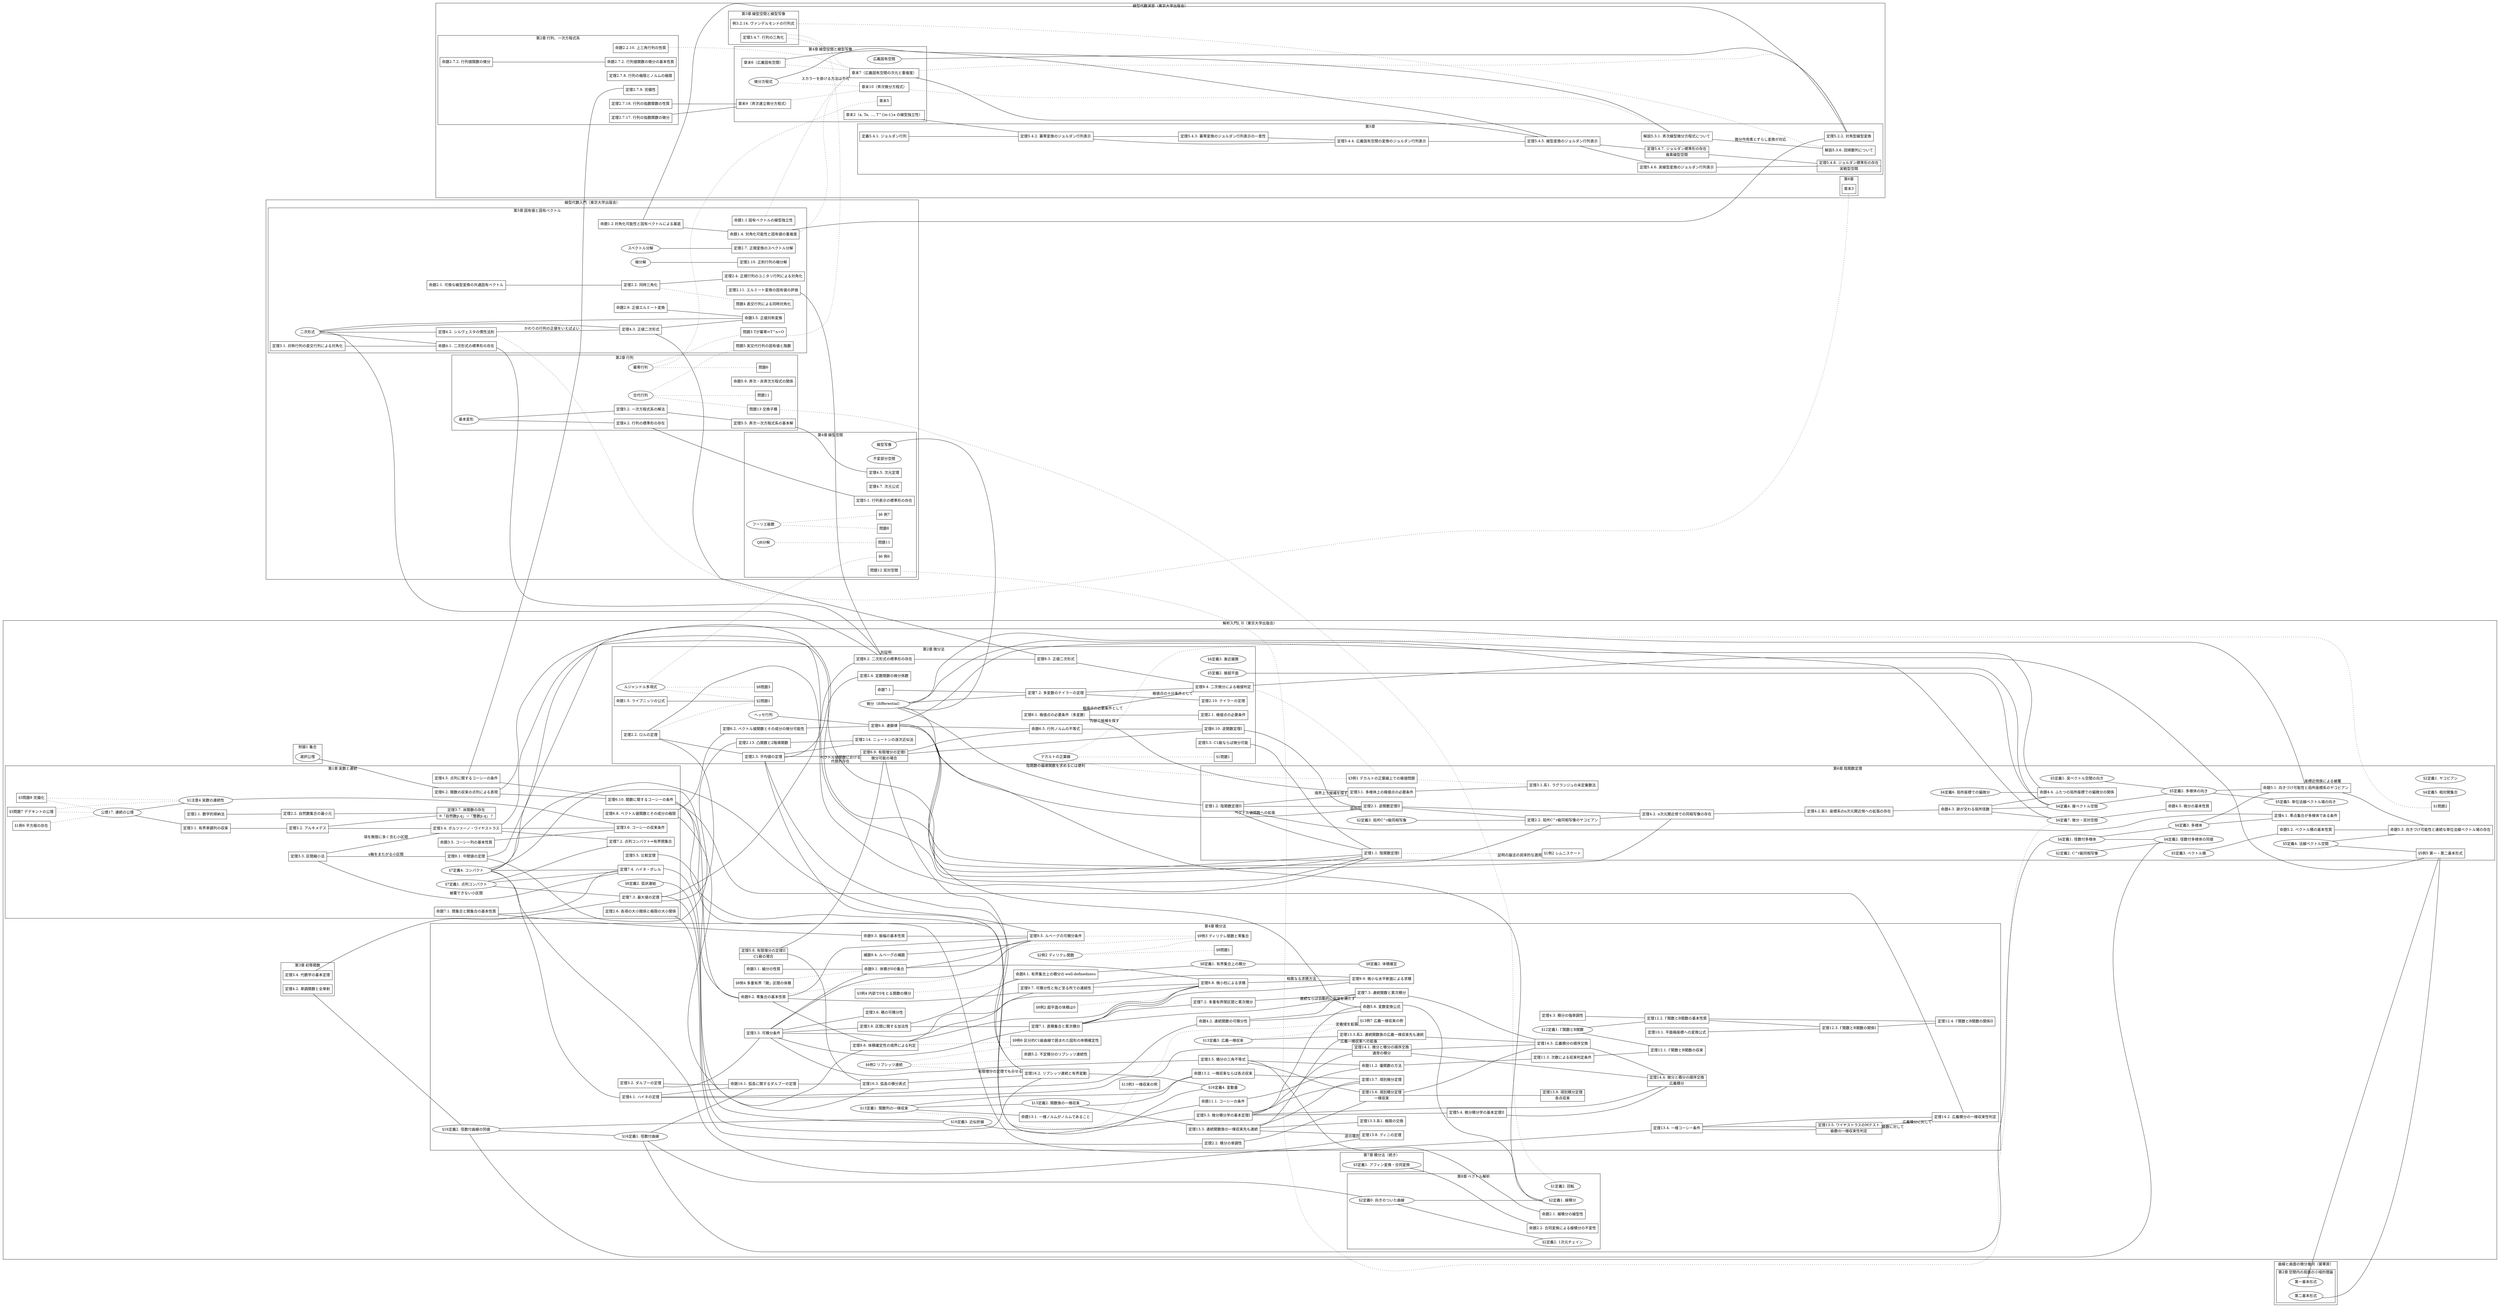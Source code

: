 graph math {
    graph [
        splines = true
        rankdir = RL
        ranksep=2
        overlap=false
    ]

    node [
        shape = box
    ]

    subgraph cluster_analysis {
        label = "解析入門I, II（東京大学出版会）"

        subgraph cluster_analysis_ex1 {
            label = "附録1 集合"

            a_axiom_ex1_1 [label="選択公理", shape=ellipse]
        }

        subgraph cluster_analysis_1 {
            label = "第1章 実数と連続"

            a_axiom_1_1_17 [label="公理17. 連続の公理", shape=ellipse]

            a_def_1_7_1 [label="§7定義1. 点列コンパクト", shape=ellipse]
            a_def_1_7_4 [label="§7定義4. コンパクト", shape=ellipse]
            a_def_1_8_2 [label="§8定義2. 弧状連結", shape=ellipse]

            a_prop_1_2_1 [label="定理2.1. 数学的帰納法"]
            a_prop_1_2_2 [label="定理2.2. 自然数集合の最小元"]
            a_prop_1_2_6 [label="定理2.6. 各項の大小関係と極限の大小関係"]
            a_prop_1_3_1 [label="定理3.1. 有界単調列の収束"]
            a_prop_1_3_2 [label="定理3.2. アルキメデス"]
            a_prop_1_3_3 [label="定理3.3. 区間縮小法"]
            a_prop_1_3_4 [label="定理3.4. ボルツァーノ・ワイヤストラス"]
            a_prop_1_3_5 [label="命題3.5. コーシー列の基本性質"]
            a_prop_1_3_6 [label="定理3.6. コーシーの収束条件"]
            a_prop_1_3_7 [label="定理3.7. 床関数の存在|※「自然数p,q」→「整数p,q」？", shape=record]
            a_prop_1_4_5 [label="定理4.5. 点列に関するコーシーの条件"]
            a_prop_1_5_5 [label="定理5.5. 比較定理"]
            a_prop_1_6_2 [label="定理6.2. 関数の収束の点列による表現"]
            a_prop_1_6_8 [label="定理6.8. ベクトル値関数とその成分の極限"]
            a_prop_1_6_10 [label="定理6.10. 関数に関するコーシーの条件"]
            a_prop_1_7_1 [label="命題7.1. 閉集合と開集合の基本性質"]
            a_prop_1_7_2 [label="定理7.2. 点列コンパクト⇔有界閉集合"]
            a_prop_1_7_3 [label="定理7.3. 最大値の定理"]
            a_prop_1_7_4 [label="定理7.4. ハイネ・ボレル"]
            a_prop_1_8_1 [label="定理8.1. 中間値の定理"]

            a_example_1_1_6 [label="§1例6 平方根の存在"]

            a_remark_1_1_4 [label="§1注意4 実数の連続性", shape=ellipse]

            a_problem_1_3_7 [label="§3問題7 デデキントの公理"]
            a_problem_1_3_8 [label="§3問題8 完備化"]
        }

        subgraph cluster_analysis_2 {
            label = "第2章 微分法"

            a_concept_2_1_a [label="デカルトの正葉線", shape=ellipse]
            a_concept_2_2_a [label="ルジャンドル多項式", shape=ellipse]
            a_concept_2_6_a [label="ヘッセ行列", shape=ellipse]
            a_concept_2_7_a [label="微分（differential）", shape=ellipse]

            a_def_2_4_3 [label="§4定義3. 漸近展開", shape=ellipse]
            a_def_2_5_2 [label="§5定義2. 接超平面", shape=ellipse]

            a_prop_2_1_5 [label="命題1.5. ライプニッツの公式"]
            a_prop_2_2_1 [label="定理2.1. 極値点の必要条件"]
            a_prop_2_2_2 [label="定理2.2. ロルの定理"]
            a_prop_2_2_3 [label="定理2.3. 平均値の定理"]
            a_prop_2_2_4 [label="定理2.4. 定数関数の微分係数"]
            a_prop_2_2_10 [label="定理2.10. テイラーの定理"]
            a_prop_2_2_13 [label="定理2.13. 凸関数と2階導関数"]
            a_prop_2_2_14 [label="定理2.14. ニュートンの逐次近似法"]
            a_prop_2_5_3 [label="定理5.3. C1級ならば微分可能"]
            a_prop_2_6_2 [label="定理6.2. ベクトル値関数とその成分の微分可能性"]
            a_prop_2_6_5 [label="命題6.5. 行列ノルムの不等式"]
            a_prop_2_6_6 [label="定理6.6. 連鎖律"]
            a_prop_2_6_9 [label="定理6.9. 有限増分の定理I|微分可能の場合", shape=record]
            a_prop_2_6_10 [label="定理6.10. 逆関数定理I"]
            a_prop_2_7_1 [label="命題7.1"]
            a_prop_2_7_2 [label="定理7.2. 多変数のテイラーの定理"]
            a_prop_2_8_1 [label="定理8.1. 極値点の必要条件（多変数）"]
            a_prop_2_8_2 [label="定理8.2. 二次形式の標準形の存在"]
            a_prop_2_8_3 [label="定理8.3. 正値二次形式"]
            a_prop_2_8_4 [label="定理8.4. 二次微分による極値判定"]

            a_problem_2_1_1 [label="§1問題1"]
            a_problem_2_2_1 [label="§2問題1"]
            a_problem_2_8_3 [label="§8問題3"]
        }

        subgraph cluster_analysis_3 {
            label = "第3章 初等関数"

            a_prop_3_3_4 [label="定理3.4. 代数学の基本定理"]
            a_prop_3_4_2 [label="定理4.2. 単調関数と全単射"]
        }

        subgraph cluster_analysis_4 {
            label = "第4章 積分法"

            a_def_4_8_1 [label="§8定義1. 有界集合上の積分", shape=ellipse]
            a_def_4_8_2 [label="§8定義2. 体積確定", shape=ellipse]
            a_def_4_12_1 [label="§12定義1. Γ関数とB関数", shape=ellipse]
            a_def_4_13_1 [label="§13定義1. 関数列の一様収束", shape=ellipse]
            a_def_4_13_2 [label="§13定義2. 関数族の一様収束", shape=ellipse]
            a_def_4_13_3 [label="§13定義3. 広義一様収束", shape=ellipse]
            a_def_4_16_1 [label="§16定義1. 径数付曲線", shape=ellipse]
            a_def_4_16_2 [label="§16定義2. 径数付曲線の同値", shape=ellipse]
            a_def_4_16_3 [label="§16定義3. 近似折線", shape=ellipse]
            a_def_4_16_4 [label="§16定義4. 変動量", shape=ellipse]

            a_prop_4_2_6 [label="定理2.2. 積分の単調性"]
            a_prop_4_3_1 [label="命題3.1. 細分の性質"]
            a_prop_4_3_2 [label="定理3.2. ダルブーの定理"]
            a_prop_4_3_3 [label="定理3.3. 可積分条件"]
            a_prop_4_3_5 [label="定理3.5. 積分の三角不等式"]
            a_prop_4_3_6 [label="定理3.6. 積の可積分性"]
            a_prop_4_3_8 [label="定理3.8. 区間に関する加法性"]
            a_prop_4_4_1 [label="定理4.1. ハイネの定理"]
            a_prop_4_4_2 [label="命題4.2. 連続関数の可積分性"]
            a_prop_4_4_3 [label="定理4.3. 積分の強単調性"]
            a_prop_4_5_2 [label="命題5.2. 不定積分のリプシッツ連続性"]
            a_prop_4_5_3 [label="定理5.3. 微分積分学の基本定理I"]
            a_prop_4_5_4 [label="定理5.4. 微分積分学の基本定理II"]
            a_prop_4_5_6 [label="命題5.6. 変数変換公式"]
            a_prop_4_5_8 [label="<pl>定理5.8. 有限増分の定理II|<pr>C1級の場合", shape=record]
            a_prop_4_7_1 [label="定理7.1. 直積集合と累次積分"]
            a_prop_4_7_2 [label="定理7.2. 多重有界閉区間と累次積分"]
            a_prop_4_7_3 [label="定理7.3. 連続関数と累次積分"]
            a_prop_4_8_1 [label="命題8.1. 有界集合上の積分の well-definedness"]
            a_prop_4_9_1 [label="命題9.1. 体積が0の集合"]
            a_prop_4_9_2 [label="命題9.2. 零集合の基本性質"]
            a_prop_4_9_3 [label="命題9.3. 振幅の基本性質"]
            a_prop_4_9_4 [label="補題9.4. ルベーグの補題"]
            a_prop_4_9_5 [label="定理9.5. ルベーグの可積分条件"]
            a_prop_4_9_6 [label="定理9.6. 体積確定性の境界による判定"]
            a_prop_4_9_7 [label="定理9.7. 可積分性と殆ど至る所での連続性"]
            a_prop_4_9_8 [label="定理9.8. 微小柱による求積"]
            a_prop_4_9_9 [label="定理9.9. 微小な水平断面による求積"]
            a_prop_4_10_1 [label="定理10.1. 平面極座標への変換公式"]
            a_prop_4_11_1 [label="命題11.1. コーシーの条件"]
            a_prop_4_11_2 [label="命題11.2. 優関数の方法"]
            a_prop_4_11_3 [label="定理11.3. 次数による収束判定条件"]
            a_prop_4_12_1 [label="定理12.1. Γ関数とB関数の収束"]
            a_prop_4_12_2 [label="定理12.2. Γ関数とB関数の基本性質"]
            a_prop_4_12_3 [label="定理12.3. Γ関数とB関数の関係I"]
            a_prop_4_12_4 [label="定理12.4. Γ関数とB関数の関係II"]
            a_prop_4_13_1 [label="命題13.1. 一様ノルムがノルムであること"]
            a_prop_4_13_2 [label="命題13.2. 一様収束ならば各点収束"]
            a_prop_4_13_3 [label="定理13.3. 連続関数族の一様収束先も連続"]
            a_prop_4_13_3c1 [label="定理13.3.系1. 極限の交換"]
            a_prop_4_13_3c2 [label="定理13.3.系2. 連続関数族の広義一様収束先も連続"]
            a_prop_4_13_4 [label="定理13.4. 一様コーシー条件"]
            a_prop_4_13_5 [label="定理13.5. ワイヤストラスのMテスト|<pr>級数の一様収束性判定", shape=record]
            a_prop_4_13_6 [label="定理13.6. 項別積分定理|<pr>一様収束", shape=record]
            a_prop_4_13_7 [label="定理13.7. 項別微分定理"]
            a_prop_4_13_8 [label="定理13.8. ディニの定理"]
            a_prop_4_13_9 [label="定理13.9. 項別積分定理|<pr>各点収束", shape=record]
            a_prop_4_14_1 [label="定理14.1. 微分と積分の順序交換|<pr>通常の積分", shape=record]
            a_prop_4_14_2 [label="定理14.2. 広義積分の一様収束性判定"]
            a_prop_4_14_3 [label="定理14.3. 広義積分の順序交換"]
            a_prop_4_14_4 [label="定理14.4. 微分と積分の順序交換|<pr>広義積分", shape=record]
            a_prop_4_16_1 [label="命題16.1. 弧長に関するダルブーの定理"]
            a_prop_4_16_2 [label="定理16.2. リプシッツ連続と有界変動"]
            a_prop_4_16_3 [label="定理16.3. 弧長の積分表式"]

            a_example_4_2_2 [label="§2例2 ディリクレ関数", shape=ellipse]
            a_example_4_3_4 [label="§3例4 内部で0をとる関数の積分"]
            a_example_4_4_2 [label="§4例2 リプシッツ連続", shape=ellipse]
            a_example_4_8_2 [label="§8例2 超平面の体積は0"]
            a_example_4_8_4 [label="§8例4 多重有界「開」区間の体積"]
            a_example_4_9_3 [label="§9例3 ディリクレ関数と零集合"]
            a_example_4_9_6 [label="§9例6 区分的C1級曲線で囲まれた図形の体積確定性"]
            a_example_4_13_3 [label="§13例3 一様収束の例"]
            a_example_4_13_7 [label="§13例7 広義一様収束の例"]

            a_problem_4_8_1 [label="§8問題1"]
        }

        subgraph cluster_analysis_6 {
            label = "第6章 陰関数定理"

            a_def_6_2_1 [label="§2定義1. ヤコビアン", shape=ellipse]
            a_def_6_2_2 [label="§2定義2. C^r級同相写像", shape=ellipse]
            a_def_6_2_3 [label="§2定義3. 局所C^r級同相写像", shape=ellipse]
            a_def_6_4_1 [label="§4定義1. 径数付多様体", shape=ellipse]
            a_def_6_4_2 [label="§4定義2. 径数付多様体の同値", shape=ellipse]
            a_def_6_4_3 [label="§4定義3. 多様体", shape=ellipse]
            a_def_6_4_4 [label="§4定義4. 接ベクトル空間", shape=ellipse]
            a_def_6_4_5 [label="§4定義5. 相対開集合", shape=ellipse]
            a_def_6_4_6 [label="§4定義6. 局所座標での偏微分", shape=ellipse]
            a_def_6_4_7 [label="§4定義7. 微分・双対空間", shape=ellipse]
            a_def_6_5_1 [label="§5定義1. 実ベクトル空間の向き", shape=ellipse]
            a_def_6_5_2 [label="§5定義2. 多様体の向き", shape=ellipse]
            a_def_6_5_3 [label="§5定義3. ベクトル積", shape=ellipse]
            a_def_6_5_4 [label="§5定義4. 法線ベクトル空間", shape=ellipse]
            a_def_6_5_5 [label="§5定義5. 単位法線ベクトル場の向き", shape=ellipse]

            a_prop_6_1_1 [label="定理1.1. 陰関数定理I"]
            a_prop_6_1_2 [label="定理1.2. 陰関数定理II"]
            a_prop_6_2_1 [label="定理2.1. 逆関数定理II"]
            a_prop_6_2_2 [label="定理2.2. 局所C^r級同相写像のヤコビアン"]
            a_prop_6_3_1 [label="定理3.1. 多様体上の極値点の必要条件"]
            a_prop_6_3_1c1 [label="定理3.1.系1. ラグランジュの未定乗数法"]
            a_prop_6_4_1 [label="定理4.1. 零点集合が多様体である条件"]
            a_prop_6_4_2 [label="定理4.2. n次元開近傍での同相写像の存在"]
            a_prop_6_4_2c1 [label="定理4.2.系1. 座標系のn次元開近傍への拡張の存在"]
            a_prop_6_4_3 [label="命題4.3. 跡が交わる局所径数"]
            a_prop_6_4_4 [label="命題4.4. ふたつの局所座標での偏微分の関係"]
            a_prop_6_4_5 [label="命題4.5. 微分の基本性質"]
            a_prop_6_5_1 [label="命題5.1. 向きづけ可能性と局所座標系のヤコビアン"]
            a_prop_6_5_2 [label="命題5.2. ベクトル積の基本性質"]
            a_prop_6_5_3 [label="命題5.3. 向きづけ可能性と連続な単位法線ベクトル場の存在"]

            a_example_6_1_2 [label="§1例2 レムニスケート"]
            a_example_6_3_1 [label="§3例1 デカルトの正葉線上での極値問題"]
            a_example_6_5_5 [label="§5例5 第一・第二基本形式"]

            a_problem_6_1_2 [label="§1問題2"]
        }

        subgraph cluster_analysis_7 {
            label = "第7章 積分法（続き）"

            a_def_7_3_1 [label="§3定義1. アフィン変換・合同変換", shape=ellipse]
        }

        subgraph cluster_analysis_8 {
            label = "第8章 ベクトル解析"

            a_def_8_1_2 [label="§1定義2. 回転", shape=ellipse]
            a_def_8_2_0 [label="§2定義0. 向きのついた曲線", shape=ellipse]
            a_def_8_2_1 [label="§2定義1. 線積分", shape=ellipse]
            a_def_8_2_2 [label="§2定義2. 1次元チェイン", shape=ellipse]

            a_prop_8_2_1 [label="命題2.1. 線積分の線型性"]
            a_prop_8_2_2 [label="命題2.2. 合同変換による線積分の不変性"]
        }
    }

    subgraph cluster_linear_algebra {
        label = "線型代数入門（東京大学出版会）"

        #l_concept_0_a [label="行列の分解", shape=ellipse]

        subgraph cluster_linear_algebra_2 {
            label = "第2章 行列"

            l_concept_2_a [label="基本変形", shape=ellipse]
            l_concept_2_b [label="冪零行列", shape=ellipse]
            l_concept_2_c [label="交代行列", shape=ellipse]

            l_prop_2_4_2 [label="定理4.2. 行列の標準形の存在"]
            l_prop_2_5_2 [label="定理5.2. 一次方程式系の解法"]
            l_prop_2_5_5 [label="定理5.5. 斉次一次方程式系の基本解"]
            l_prop_2_5_9 [label="命題5.9. 斉次・非斉次方程式の関係"]

            l_problem_2_6 [label="問題6"]
            l_problem_2_11 [label="問題11"]
            l_problem_2_13 [label="問題13 交換子積"]
        }

        subgraph cluster_linear_algebra_3 {
            label = "第3章 行列式"
        }

        subgraph cluster_linear_algebra_4 {
            label = "第4章 線型空間"

            l_concept_4_a [label="線型写像", shape=ellipse]
            l_concept_4_b [label="不変部分空間", shape=ellipse]
            l_concept_4_c [label="フーリエ級数", shape=ellipse]
            l_concept_4_d [label="QR分解", shape=ellipse]

            l_prop_4_4_5 [label="定理4.5. 次元定理"]
            l_prop_4_4_7 [label="定理4.7. 次元公式"]
            l_prop_4_5_1 [label="定理5.1. 行列表示の標準形の存在"]

            l_example_4_6_6 [label="§6 例6"]
            l_example_4_6_7 [label="§6 例7"]

            l_problem_4_8 [label="問題8"]
            l_problem_4_11 [label="問題11"]
            l_problem_4_12 [label="問題12 双対空間"]
        }

        subgraph cluster_linear_algebra_5 {
            label = "第5章 固有値と固有ベクトル"

            l_concept_5_a [label="二次形式", shape=ellipse]
            l_concept_5_b [label="スペクトル分解", shape=ellipse]
            l_concept_5_c [label="極分解", shape=ellipse]

            l_prop_5_1_1  [label="命題1.1 固有ベクトルの線型独立性"]
            l_prop_5_1_2  [label="命題1.2 対角化可能性と固有ベクトルによる基底"]
            l_prop_5_1_4  [label="命題1.4. 対角化可能性と固有値の重複度"]
            l_prop_5_2_1 [label="命題2.1. 可換な線型変換の共通固有ベクトル"]
            l_prop_5_2_2 [label="定理2.2. 同時三角化"]
            l_prop_5_2_4 [label="定理2.4. 正規行列のユニタリ行列による対角化"]
            l_prop_5_2_7 [label="定理2.7. 正規変換のスペクトル分解"]
            l_prop_5_2_9 [label="命題2.9. 正値エルミート変換"]
            l_prop_5_2_10 [label="定理2.10. 正則行列の極分解"]
            l_prop_5_2_11 [label="定理2.11. エルミート変換の固有値の評価"]
            l_prop_5_3_1 [label="定理3.1. 対称行列の直交行列による対角化"]
            l_prop_5_3_5 [label="命題3.5. 正値対称変換"]
            l_prop_5_4_1 [label="命題4.1. 二次形式の標準形の存在"]
            l_prop_5_4_2 [label="定理4.2. シルヴェスタの慣性法則"]
            l_prop_5_4_3 [label="定理4.3. 正値二次形式"]

            l_problem_5_3 [label="問題3 Tが冪零⇔T^n=O"]
            l_problem_5_4 [label="問題4 直交行列による同時対角化"]
            l_problem_5_5 [label="問題5 実交代行列の固有値と階数"]
        }
    }

    subgraph cluster_linear_algebra_work {
        label = "線型代数演習（東京大学出版会）"

        subgraph cluster_linear_algebra_work_2 {
            label = "第2章 行列、一次方程式系"

            lw_prop_2_2_10 [label="命題2.2.10. 上三角行列の性質"]
            lw_prop_2_7_2 [label="命題2.7.2. 行列値関数の微分"]
            lw_prop_2_7_3 [label="命題2.7.2. 行列値関数の微分の基本性質"]
            lw_prop_2_7_8 [label="定理2.7.8. 行列の極限とノルムの極限"]
            lw_prop_2_7_9 [label="定理2.7.9. 完備性"]
            lw_prop_2_7_17 [label="定理2.7.17. 行列の指数関数の微分"]
            lw_prop_2_7_18 [label="定理2.7.18. 行列の指数関数の性質"]
        }

        subgraph cluster_linear_algebra_work_3 {
            label = "第3章 線型空間と線型写像"

            lw_prop_3_4_7 [label="定理3.4.7. 行列の三角化"]

            lw_example_3_2_14 [label="例3.2.14. ヴァンデルモンドの行列式"]
        }

        subgraph cluster_linear_algebra_work_4 {
            label = "第4章 線型空間と線型写像"

            lw_concept_4_a [label="広義固有空間", shape=ellipse]
            lw_concept_4_b [label="微分方程式", shape=ellipse]

            lw_problem_4_0_2 [label="章末2（a, Ta, ..., T^{m-1}a の線型独立性）"]
            lw_problem_4_0_5 [label="章末5"]
            lw_problem_4_0_6 [label="章末6（広義固有空間）"]
            lw_problem_4_0_7 [label="章末7（広義固有空間の次元と重複度）"]
            lw_problem_4_0_9 [label="章末9（斉次連立微分方程式）"]
            lw_problem_4_0_10 [label="章末10（斉次微分方程式）"]
        }

        subgraph cluster_linear_algebra_work_5 {
            label = "第5章"

            lw_def_5_4_1 [label="定義5.4.1. ジョルダン行列"]

            lw_prop_5_2_2 [label="定理5.2.2. 対角型線型変換"]
            lw_prop_5_3_1 [label="解説5.3.1. 斉次線型微分方程式について"]
            lw_prop_5_3_6 [label="解説5.3.6. 回帰数列について"]
            lw_prop_5_4_2 [label="定理5.4.2. 冪零変換のジョルダン行列表示"]
            lw_prop_5_4_3 [label="定理5.4.3. 冪零変換のジョルダン行列表示の一意性"]
            lw_prop_5_4_4 [label="定理5.4.4. 広義固有空間の変換のジョルダン行列表示"]
            lw_prop_5_4_5 [label="定理5.4.5. 線型変換のジョルダン行列表示"]
            lw_prop_5_4_6 [label="定理5.4.6. 実線型変換のジョルダン行列表示"]
            lw_prop_5_4_7 [label="定理5.4.7. ジョルダン標準形の存在|<pr>複素線型空間", shape=record]
            lw_prop_5_4_8 [label="定理5.4.8. ジョルダン標準形の存在|<pr>実戦型空間", shape=record]
        }

        subgraph cluster_linear_algebra_work_6 {
            label = "第6章"

            lw_problem_6_0_9 [label="章末3"]
        }
    }

    subgraph cluster_differential_geometry {
        label = "曲線と曲面の微分幾何（裳華房）"

        subgraph cluster_differential_geometry_2 {
            label = "第2章 空間内の局面の小域的理論"

            dg_def_2_2_1 [label="第一基本形式", shape=ellipse]
            dg_def_2_2_2 [label="第二基本形式", shape=ellipse]
        }
    }

    a_prop_2_7_2 -- a_prop_2_7_1
    a_prop_2_7_2 -- a_concept_2_7_a
    a_prop_1_8_1 -- a_prop_1_3_3 [label="x軸をまたがる小区間"]
    a_concept_2_7_a -- l_concept_4_a
    a_problem_2_1_1 -- a_concept_2_1_a [style=dotted]
    a_prop_4_4_2 -- a_prop_4_4_1
    a_prop_4_4_1 -- a_def_1_7_4

    l_problem_5_3 -- lw_prop_3_4_7 [style=dotted]
    l_problem_5_4 -- l_prop_5_2_2 [style=dotted]

    lw_prop_5_2_2 -- l_prop_5_1_2
    lw_prop_5_2_2 -- l_prop_5_1_4
    lw_prop_5_2_2 -- lw_problem_4_0_7 [style=dotted]
    lw_prop_5_2_2 -- lw_concept_4_a

    lw_problem_4_0_7 -- lw_problem_4_0_6 [style=dotted]

    a_prop_2_2_13 -- a_prop_1_8_1
    a_prop_1_3_4 -- a_prop_1_3_2
    a_prop_1_3_4 -- a_prop_1_3_3 [label="項を無限に多く含む小区間"]
    a_prop_1_7_2 -- a_def_1_7_1
    a_prop_1_7_2 -- a_prop_1_3_4
    a_prop_1_7_3 -- a_def_1_7_1
    a_prop_1_7_4 -- a_def_1_7_4
    a_prop_1_7_4 -- a_def_1_7_1
    a_prop_1_7_4 -- a_prop_1_3_3 [label="被覆できない小区間"]

    a_prop_2_8_2 -- l_concept_5_a
    a_prop_2_8_2 -- a_prop_1_7_3

    l_prop_5_3_5 -- l_prop_5_2_9
    l_prop_5_3_5 -- l_concept_5_a
    l_prop_5_3_5 -- l_prop_5_4_3
    l_prop_5_4_3 -- l_concept_5_a
    l_prop_5_4_3 -- l_prop_5_4_2 [label="かわりの行列の正値をいえばよい"]
    l_prop_5_4_2 -- l_concept_5_a

    l_prop_5_4_1 -- l_concept_5_a
    l_prop_5_4_1 -- a_prop_2_8_2 [headlabel="別証明"]
    l_prop_5_4_2 -- lw_problem_6_0_9 [style=dotted]

    a_prop_2_2_10 -- a_prop_2_7_2

    a_problem_2_2_1 -- a_concept_2_2_a [style=dotted]
    a_problem_2_2_1 -- a_prop_2_2_2 [style=dotted]

    a_prop_2_6_5 -- a_prop_2_6_6 -- a_concept_2_6_a
    a_prop_2_6_5 -- a_prop_2_6_9
    a_prop_2_6_9 -- a_prop_2_2_3 [taillabel="ベクトル値関数における\n代替的存在"]
    a_prop_2_2_3 -- a_prop_2_2_2

    a_prop_2_2_1 -- a_prop_2_8_1

    l_prop_2_4_2 -- l_concept_2_a
    l_prop_2_5_2 -- l_concept_2_a
    l_prop_2_5_5 -- l_prop_2_5_2

    l_prop_4_4_5 -- l_prop_2_5_5
    l_problem_2_6 -- l_concept_2_b [style=dotted]
    l_problem_5_5 -- l_concept_2_c [style=dotted]
    l_problem_2_11 -- l_concept_2_c [style=dotted]
    l_problem_2_13 -- l_concept_2_c [style=dotted]
    l_prop_4_5_1 -- l_prop_2_4_2
    l_example_4_6_6 -- a_concept_2_2_a [style=dotted]
    l_example_4_6_7 -- l_concept_4_c [style=dotted]
    l_problem_4_8 -- l_concept_4_c [style=dotted]
    l_problem_4_11 -- l_concept_4_d [style=dotted]

    l_prop_5_2_2 -- l_prop_5_2_1
    l_prop_5_2_4 -- l_prop_5_2_2
    l_prop_5_2_7 -- l_concept_5_b
    l_prop_5_2_10 -- l_concept_5_c

    #l_concept_0_a -- l_concept_4_d
    #l_concept_0_a -- l_concept_5_b
    #l_concept_0_a -- l_concept_5_c
    #l_concept_0_a -- lw_prop_3_4_7
    #l_concept_0_a -- l_prop_5_2_4
    #l_concept_0_a -- l_prop_5_3_1
    #l_concept_0_a -- l_prop_5_2_2
    #l_concept_0_a -- l_prop_5_1_4

    lw_problem_4_0_7 -- l_prop_5_1_4 [style=dotted]
    l_problem_5_3 -- l_concept_2_b [style=dotted]
    l_prop_5_1_4 -- l_prop_5_1_2

    lw_problem_4_0_7 -- lw_prop_3_4_7 [style=dotted]
    lw_problem_4_0_7 -- l_prop_5_1_1 [taillabel="スカラーを掛ける方法は不可"] [style=dotted]
    lw_problem_4_0_5 -- l_concept_2_b [style=dotted]
    lw_problem_4_0_7 -- lw_prop_2_2_10 [style=dotted]

    a_problem_2_2_1 -- a_prop_2_1_5

    a_axiom_1_1_17 -- a_example_1_1_6 [style=dotted]
    a_axiom_1_1_17 -- a_problem_1_3_7 [style=dotted]
    a_axiom_1_1_17 -- a_problem_1_3_8 [style=dotted]

    a_prop_1_3_6 -- a_prop_1_3_5
    a_prop_1_3_6 -- a_prop_1_3_4

    a_prop_1_3_2 -- a_prop_1_3_1
    a_prop_1_3_1 -- a_axiom_1_1_17

    a_prop_1_3_6 -- a_remark_1_1_4
    a_remark_1_1_4 -- a_problem_1_3_7 [style=dotted]
    a_remark_1_1_4 -- a_problem_1_3_8 [style=dotted]
    a_remark_1_1_4 -- a_axiom_1_1_17

    a_prop_1_2_2 -- a_prop_1_2_1
    a_prop_1_3_7 -- a_prop_1_3_2
    a_prop_1_3_7 -- a_prop_1_2_2

    l_prop_5_4_1 -- l_prop_5_3_1

    a_prop_2_8_2 -- l_prop_5_2_11
    a_prop_2_8_3 -- l_prop_5_4_3
    a_prop_2_8_3 -- a_prop_2_8_2
    a_prop_2_8_4 -- a_prop_2_7_2
    a_prop_2_8_4 -- a_prop_2_8_3

    a_problem_2_8_3 -- a_concept_2_2_a [style=dotted]

    a_def_8_1_2 -- l_problem_2_13 [style=dotted]

    lw_prop_5_3_1 -- lw_problem_4_0_10 [style=dotted]
    lw_problem_4_0_10 -- lw_concept_4_b [style=dotted]
    lw_prop_5_3_1 -- lw_concept_4_b

    a_prop_4_9_1 -- a_prop_4_3_3
    a_prop_4_3_3 -- a_prop_4_3_2
    a_prop_4_9_1 -- a_example_4_8_4 [style=dotted]
    a_prop_4_9_1 -- a_prop_4_3_1

    a_prop_4_5_2 -- a_example_4_4_2 [style=dotted]

    a_prop_4_9_2 -- a_prop_1_5_5
    a_prop_4_9_2 -- a_def_1_7_4

    a_problem_6_1_2 -- a_concept_2_1_a [style=dotted]

    a_prop_4_9_3 -- a_prop_1_7_1
    a_prop_1_7_4 -- a_prop_1_7_1

    a_prop_4_9_5 -- a_prop_4_9_4
    a_prop_4_9_5 -- a_prop_4_9_3
    a_prop_4_9_5 -- a_prop_4_9_2
    a_prop_4_9_5 -- a_prop_4_9_1
    a_prop_4_9_5 -- a_prop_4_3_3
    a_prop_4_9_5 -- a_def_1_7_4

    a_def_4_16_2 -- a_prop_3_4_2
    a_def_4_16_3 -- a_def_1_8_2
    a_def_4_16_3 -- a_def_4_16_2
    a_def_4_16_1 -- a_def_4_16_2

    a_prop_4_16_1 -- a_def_4_16_1
    a_prop_4_16_1 -- a_prop_4_3_2
    a_prop_4_16_1 -- a_prop_4_4_1

    a_def_4_16_4 -- a_def_4_16_3
    a_prop_4_16_2 -- a_example_4_4_2 [style=dotted]
    a_def_4_16_4 -- a_prop_4_16_2
    a_prop_4_16_2 -- a_prop_2_2_3
    a_prop_4_16_2 -- a_prop_2_6_9 [taillabel="有限増分の定理でも示せる"]
    a_prop_4_16_2 -- a_prop_1_7_3
    a_prop_4_16_2 -- a_prop_4_16_3

    a_prop_2_6_9 -- a_prop_4_5_8
    a_prop_4_16_3 -- a_prop_4_5_8

    a_prop_2_6_6 -- a_prop_2_6_2
    a_prop_2_6_2 -- a_prop_1_6_8
    a_prop_4_16_3 -- a_prop_1_6_8
    a_prop_4_16_3 -- a_prop_4_16_1

    a_prop_6_1_1 -- a_prop_1_8_1
    a_prop_6_1_1 -- a_prop_1_3_4
    a_prop_6_1_1 -- a_prop_2_2_2
    a_prop_6_1_1 -- a_prop_1_6_2

    a_prop_3_3_4 -- a_prop_1_7_3

    a_prop_1_6_2 -- a_axiom_ex1_1
    a_prop_6_1_1 -- a_prop_2_5_3
    a_prop_6_1_1 -- a_prop_6_1_2 [headlabel="ベクトル値関数への拡張"]

    a_prop_6_2_1 -- a_prop_6_1_2
    a_prop_6_2_1 -- a_prop_2_6_10 [taillabel="局所化"]
    a_prop_6_2_1 -- a_prop_2_6_6
    a_prop_2_6_10 -- a_prop_2_6_9
    a_prop_2_6_10 -- a_prop_2_6_5

    a_def_6_4_1 -- a_def_4_16_1
    a_def_6_4_2 -- a_def_4_16_2
    a_def_6_4_2 -- a_def_6_4_1
    a_def_6_4_2 -- a_def_6_2_2
    a_def_6_4_3 -- a_def_6_4_1

    a_def_6_4_7 -- l_problem_4_12 [style=dotted]

    a_def_6_4_4 -- a_def_2_5_2
    a_def_6_4_4 -- a_concept_2_7_a

    a_prop_8_2_1 -- a_prop_4_3_5
    a_prop_4_3_5 -- a_prop_4_3_3

    a_def_8_2_0 -- a_def_4_16_1
    a_def_8_2_1 -- a_def_8_2_0
    a_def_8_2_1 -- a_concept_2_7_a
    a_def_8_2_1 -- a_prop_4_5_6

    a_prop_4_5_6 -- a_prop_2_6_6
    a_prop_4_5_6 -- a_prop_4_5_3
    a_prop_4_5_6 -- a_prop_4_4_2
    a_prop_4_5_4 -- a_prop_4_5_3
    a_prop_4_5_3 -- a_prop_2_2_3

    a_def_8_2_2 -- a_def_8_2_0

    a_prop_8_2_2 -- a_def_7_3_1

    a_prop_2_2_2 -- a_prop_1_7_3
    a_prop_2_2_4 -- a_prop_2_2_3
    a_prop_2_2_14 -- a_prop_2_2_13
    a_prop_2_2_14 -- a_prop_2_2_3

    a_def_4_8_2 -- a_def_4_8_1

    a_prop_4_3_6 -- a_prop_4_3_3

    a_prop_4_8_1 -- a_prop_4_3_8
    a_prop_4_3_8 -- a_prop_4_3_3
    a_prop_4_8_1 -- a_example_4_3_4 [style=dotted]

    a_def_4_8_1 -- a_prop_4_8_1

    a_example_4_9_3 -- a_example_4_2_2 [style=dotted]
    a_example_4_9_3 -- a_prop_4_9_5 [style=dotted]
    a_example_4_9_3 -- a_prop_4_9_2 [style=dotted]
    a_problem_4_8_1 -- a_example_4_2_2 [style=dotted]

    a_example_4_9_6 -- a_prop_4_9_6 [style=dotted]
    a_prop_4_9_6 -- a_prop_4_9_2
    a_prop_4_9_6 -- a_prop_1_7_4
    a_example_4_9_6 -- a_example_4_4_2 [style=dotted]

    a_prop_4_9_7 -- a_prop_4_9_2
    a_prop_4_9_7 -- a_prop_4_9_6

    a_prop_1_6_10 -- a_prop_1_4_5
    a_prop_1_6_10 -- a_prop_1_6_2
    a_prop_4_11_1 -- a_prop_1_6_10
    a_prop_4_11_2 -- a_prop_4_11_1
    a_prop_4_11_2 -- a_prop_4_3_5
    a_prop_4_11_3 -- a_prop_4_11_2

    a_prop_4_12_1 -- a_def_4_12_1
    a_prop_4_12_2 -- a_def_4_12_1
    a_prop_4_12_1 -- a_prop_4_11_3
    a_prop_4_12_2 -- a_prop_4_4_3
    a_prop_4_12_3 -- a_prop_4_12_2
    a_prop_4_12_3 -- a_prop_4_10_1
    a_prop_4_12_4 -- a_prop_4_12_3
    a_prop_4_12_4 -- a_prop_4_12_2

    a_prop_4_13_1 -- a_def_4_13_1
    a_def_4_13_2 -- a_def_4_13_1
    a_prop_4_13_2 -- a_def_4_13_1
    a_prop_4_13_2 -- a_def_4_13_2

    lw_problem_4_0_10 -- lw_problem_4_0_9 [style=dotted]

    lw_prop_2_7_3 -- lw_prop_2_7_2

    a_prop_4_13_3 -- a_def_4_13_2
    a_prop_4_13_3c1 -- a_prop_4_13_3

    lw_prop_2_7_9 -- a_prop_1_4_5

    a_example_4_13_3 -- a_def_4_13_1 [style=dotted]
    a_example_4_13_7 -- a_def_4_13_3 [style=dotted]
    a_example_4_13_7 -- a_example_4_13_3 [taillabel="定義域を拡張"] [style=dotted]

    a_prop_4_13_3c2 -- a_def_4_13_3
    a_prop_4_13_3c2 -- a_prop_4_13_3 [taillabel="広義一様収束への拡張"]

    a_prop_4_13_4 -- a_prop_1_6_10

    a_example_6_1_2 -- a_prop_6_1_1 [taillabel="証明の論法の具体的な適用"] [style=dotted]

    lw_problem_4_0_9 -- lw_prop_2_7_17
    lw_problem_4_0_9 -- lw_prop_2_7_18

    a_prop_4_13_5 -- a_prop_4_13_4
    a_prop_4_13_5 -- a_prop_4_13_4

    a_prop_4_2_6 -- a_prop_1_2_6
    a_prop_4_13_6 -- a_prop_4_3_5
    a_prop_4_13_6 -- a_prop_4_2_6

    a_prop_4_13_7 -- a_prop_4_5_3
    a_prop_4_13_7 -- a_prop_4_13_3
    a_prop_4_13_7 -- a_prop_4_13_2

    a_prop_4_13_8 -- a_prop_4_13_3 [taillabel="逆の場合"]
    a_prop_4_13_8 -- a_def_1_7_4
    a_prop_4_13_9 -- a_prop_4_13_6

    a_prop_4_14_1 -- a_prop_4_4_1
    a_prop_4_14_1 -- a_prop_4_5_3

    a_prop_4_9_9 -- a_prop_4_9_8 [label="相異なる求積方法"]
    a_prop_4_9_8 -- a_prop_4_3_3
    a_prop_4_9_8 -- a_prop_4_9_1
    a_prop_4_9_8 -- a_example_4_8_2 [style=dotted]
    a_prop_4_9_8 -- a_prop_4_9_6
    a_prop_4_9_8 -- a_prop_4_9_7
    a_prop_4_9_8 -- a_prop_4_7_1

    a_prop_4_7_1 -- a_prop_4_3_8
    a_prop_4_7_1 -- a_prop_4_3_3

    a_prop_4_9_9 -- a_prop_4_9_7
    a_prop_4_9_9 -- a_prop_4_7_1

    a_prop_4_14_2 -- a_prop_4_13_5 [taillabel="広義積分に対して", headlabel="級数に対して"]
    a_prop_4_14_2 -- a_prop_1_6_10
    a_prop_4_14_2 -- a_prop_4_13_4

    a_prop_4_7_2 -- a_prop_4_7_1
    a_prop_4_7_3 -- a_prop_4_4_2
    a_prop_4_7_3 -- a_prop_4_7_1 [taillabel="連続ならば自動的に仮定を満たす"]
    a_prop_4_7_3 -- a_prop_4_7_2

    a_prop_4_14_3 -- a_prop_4_14_1
    a_prop_4_14_3 -- a_prop_4_13_3c2
    a_prop_4_14_3 -- a_prop_4_7_3
    a_prop_4_14_3 -- a_prop_4_13_6

    a_prop_4_14_4 -- a_prop_4_14_1
    a_prop_4_14_4 -- a_prop_4_14_3
    a_prop_4_14_4 -- a_prop_4_5_3
    a_prop_4_14_4 -- a_prop_4_5_4

    a_prop_6_2_2 -- a_def_6_2_3
    a_prop_6_2_2 -- a_prop_2_6_6
    a_prop_6_2_2 -- a_prop_6_2_1

    a_prop_6_3_1c1 -- a_prop_6_3_1
    a_prop_6_3_1 -- a_prop_6_1_2

    a_prop_6_3_1c1 -- a_example_6_3_1 [style=dotted]
    a_example_6_3_1 -- a_prop_2_8_4 [style=dotted]
    a_example_6_3_1 -- a_concept_2_1_a [style=dotted]

    lw_prop_5_3_6 -- lw_prop_5_3_1 [label="微分作用素とずらし変換が対応"]
    lw_prop_5_3_6 -- lw_example_3_2_14 [style=dotted]

    a_prop_6_3_1 -- a_prop_2_8_1 [taillabel="境界上で候補を探す", headlabel="内部で候補を探す"]

    lw_prop_5_4_2 -- lw_def_5_4_1

    a_prop_2_8_4 -- a_prop_2_8_1 [taillabel="極値点の十分条件として", headlabel="極値点の必要条件として"]

    a_prop_6_1_2 -- a_concept_2_7_a [label="陰関数の偏導関数を求めるには便利"]

    lw_prop_5_4_2 -- lw_problem_4_0_2

    lw_prop_5_4_3 -- lw_prop_5_4_2
    lw_prop_5_4_4 -- lw_prop_5_4_3
    lw_prop_5_4_4 -- lw_prop_5_4_2
    lw_prop_5_4_5 -- lw_problem_4_0_6
    lw_prop_5_4_5 -- lw_problem_4_0_7
    lw_prop_5_4_5 -- lw_prop_5_4_4
    lw_prop_5_4_6 -- lw_prop_5_4_5
    lw_prop_5_4_7 -- lw_prop_5_4_5
    lw_prop_5_4_8 -- lw_prop_5_4_6
    lw_prop_5_4_8 -- lw_prop_5_4_7

    a_prop_6_4_1 -- a_prop_6_1_2
    a_prop_6_4_1 -- a_def_6_4_3

    a_prop_6_4_2 -- a_prop_2_6_6
    a_prop_6_4_2 -- a_prop_6_2_1
    a_prop_6_4_2 -- a_prop_6_2_2

    a_prop_6_4_2c1 -- a_prop_6_4_2

    a_prop_6_4_3 -- a_prop_6_4_2c1

    a_def_6_4_4 -- a_prop_6_4_3

    a_prop_6_4_4 -- a_def_6_4_6
    a_prop_6_4_4 -- a_prop_6_4_3
    a_prop_6_4_4 -- a_prop_2_6_6

    a_def_6_4_7 -- a_concept_2_7_a
    a_def_6_4_7 -- a_prop_6_4_3

    a_prop_6_4_5 -- a_def_6_4_7

    a_def_6_5_2 -- a_def_6_4_4
    a_def_6_5_2 -- a_def_6_5_1

    a_prop_6_5_1 -- a_def_6_4_3
    a_prop_6_5_1 -- a_def_6_5_2
    a_prop_6_5_1 -- a_def_1_7_4 [taillabel="座標近傍族による被覆"]

    a_prop_6_5_2 -- a_def_6_5_3

    a_prop_6_5_3 -- a_def_6_5_4
    a_prop_6_5_3 -- a_prop_6_5_2
    a_prop_6_5_3 -- a_prop_6_5_1

    a_def_6_5_5 -- a_def_6_5_2

    a_example_6_5_5 -- a_def_6_5_4
    a_example_6_5_5 -- a_prop_2_8_4
    a_example_6_5_5 -- dg_def_2_2_1
    a_example_6_5_5 -- dg_def_2_2_2
}